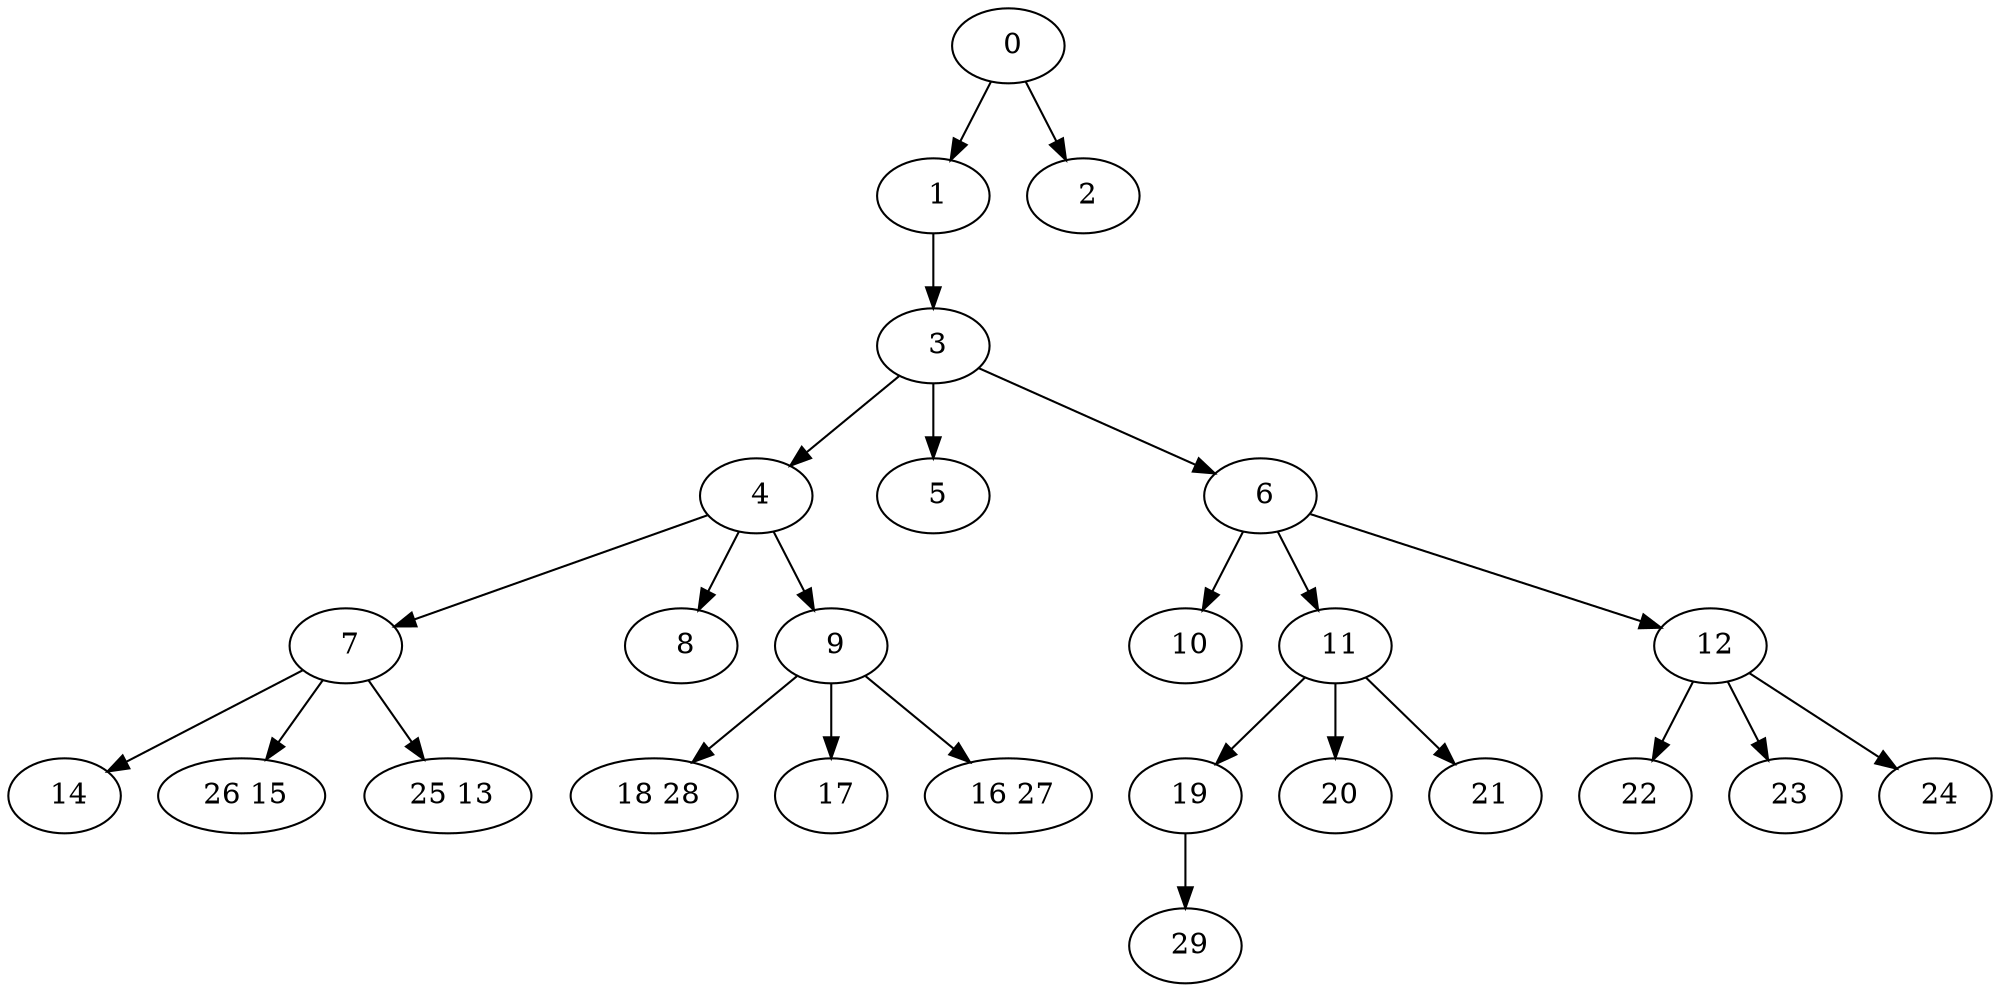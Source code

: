 digraph mytree {
" 0" -> " 1";
" 0" -> " 2";
" 1" -> " 3";
" 2";
" 3" -> " 4";
" 3" -> " 5";
" 3" -> " 6";
" 4" -> " 7";
" 4" -> " 8";
" 4" -> " 9";
" 5";
" 6" -> " 10";
" 6" -> " 11";
" 6" -> " 12";
" 7" -> " 14";
" 7" -> " 26 15";
" 7" -> " 25 13";
" 8";
" 9" -> " 18 28";
" 9" -> " 17";
" 9" -> " 16 27";
" 18 28";
" 10";
" 11" -> " 19";
" 11" -> " 20";
" 11" -> " 21";
" 12" -> " 22";
" 12" -> " 23";
" 12" -> " 24";
" 14";
" 26 15";
" 25 13";
" 19" -> " 29";
" 20";
" 21";
" 22";
" 23";
" 24";
" 29";
" 17";
" 16 27";
}
